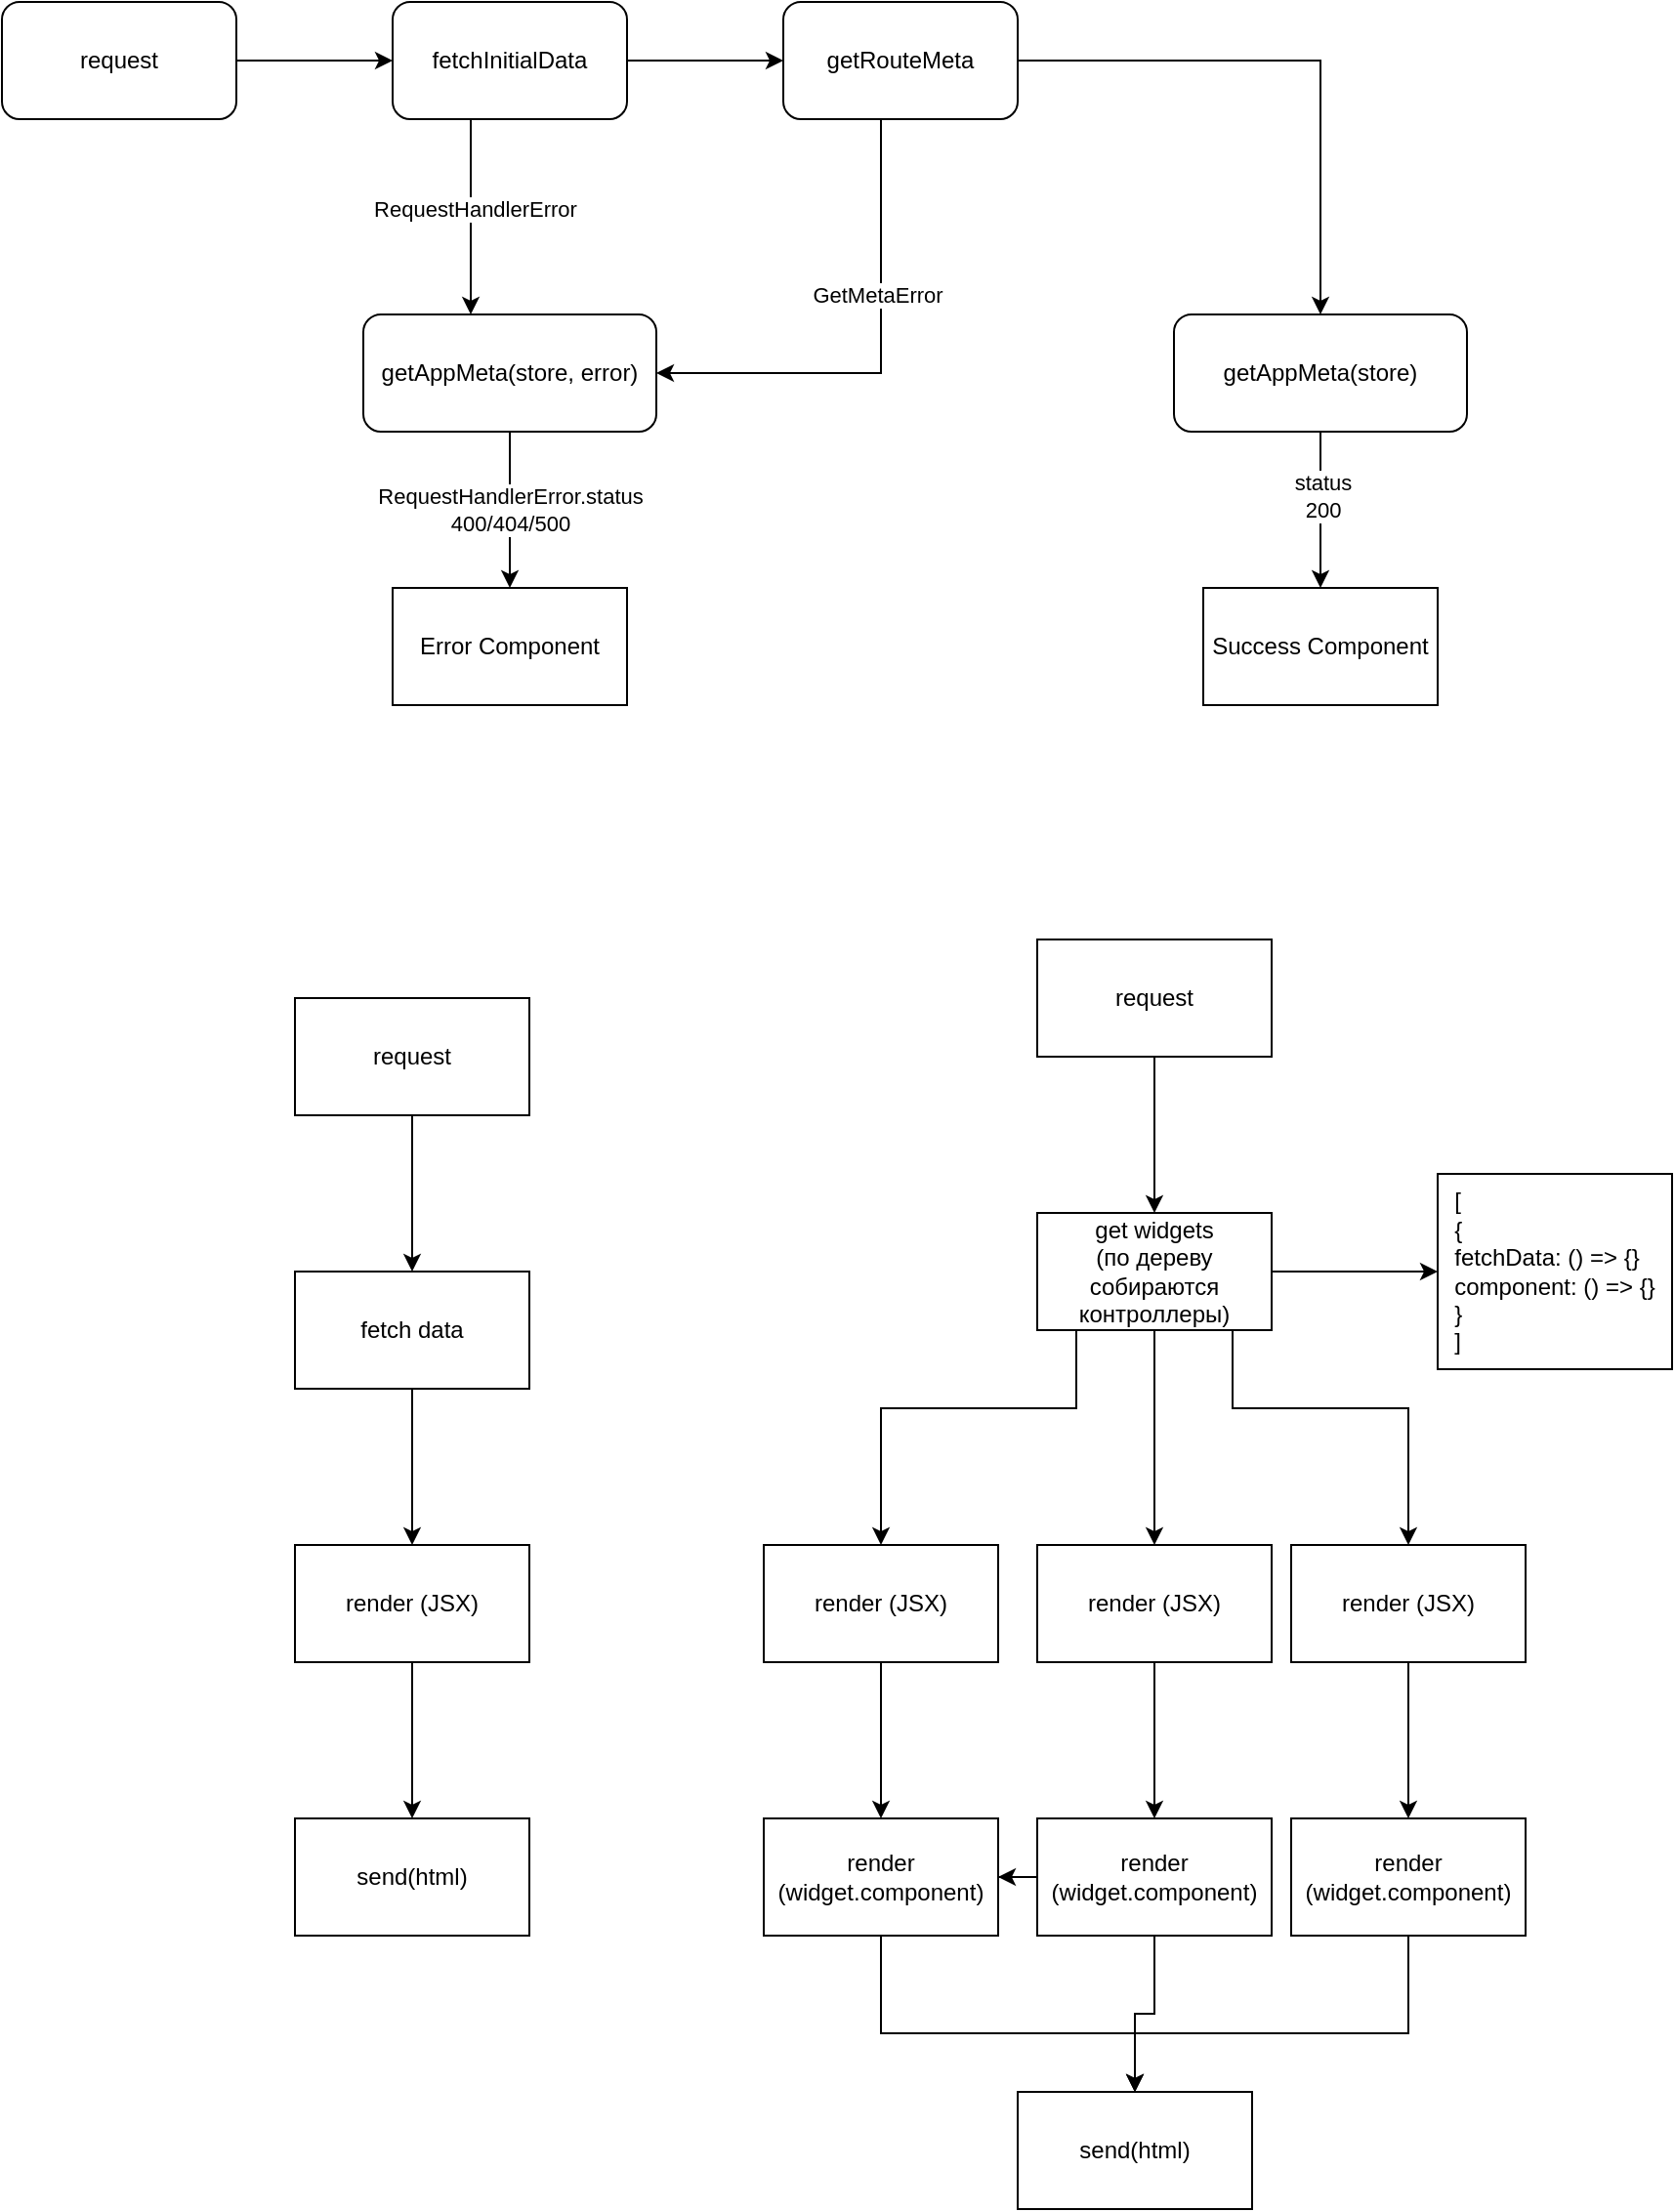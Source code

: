 <mxfile version="20.8.11" type="github"><diagram id="TX-4O-HPPp-Gp5KOa30i" name="Страница 1"><mxGraphModel dx="2448" dy="1229" grid="1" gridSize="10" guides="1" tooltips="1" connect="1" arrows="1" fold="1" page="1" pageScale="1" pageWidth="827" pageHeight="1169" math="0" shadow="0"><root><mxCell id="0"/><mxCell id="1" parent="0"/><mxCell id="vUdF-ozySGKrn6Ofj-6J-19" value="" style="edgeStyle=orthogonalEdgeStyle;rounded=0;orthogonalLoop=1;jettySize=auto;html=1;" parent="1" source="vUdF-ozySGKrn6Ofj-6J-1" target="vUdF-ozySGKrn6Ofj-6J-18" edge="1"><mxGeometry relative="1" as="geometry"/></mxCell><mxCell id="vUdF-ozySGKrn6Ofj-6J-1" value="request" style="rounded=1;whiteSpace=wrap;html=1;" parent="1" vertex="1"><mxGeometry x="100" y="80" width="120" height="60" as="geometry"/></mxCell><mxCell id="0IPEi7Ju92eTUmT9peIH-2" value="" style="edgeStyle=orthogonalEdgeStyle;rounded=0;orthogonalLoop=1;jettySize=auto;html=1;" parent="1" source="vUdF-ozySGKrn6Ofj-6J-18" target="0IPEi7Ju92eTUmT9peIH-1" edge="1"><mxGeometry relative="1" as="geometry"/></mxCell><mxCell id="0IPEi7Ju92eTUmT9peIH-6" value="" style="edgeStyle=orthogonalEdgeStyle;rounded=0;orthogonalLoop=1;jettySize=auto;html=1;" parent="1" source="vUdF-ozySGKrn6Ofj-6J-18" target="0IPEi7Ju92eTUmT9peIH-5" edge="1"><mxGeometry relative="1" as="geometry"><Array as="points"><mxPoint x="340" y="220"/><mxPoint x="340" y="220"/></Array></mxGeometry></mxCell><mxCell id="0IPEi7Ju92eTUmT9peIH-16" value="RequestHandlerError" style="edgeLabel;html=1;align=center;verticalAlign=middle;resizable=0;points=[];" parent="0IPEi7Ju92eTUmT9peIH-6" vertex="1" connectable="0"><mxGeometry x="-0.087" y="2" relative="1" as="geometry"><mxPoint as="offset"/></mxGeometry></mxCell><mxCell id="vUdF-ozySGKrn6Ofj-6J-18" value="fetchInitialData" style="whiteSpace=wrap;html=1;rounded=1;" parent="1" vertex="1"><mxGeometry x="300" y="80" width="120" height="60" as="geometry"/></mxCell><mxCell id="0IPEi7Ju92eTUmT9peIH-9" value="" style="edgeStyle=orthogonalEdgeStyle;rounded=0;orthogonalLoop=1;jettySize=auto;html=1;" parent="1" source="0IPEi7Ju92eTUmT9peIH-1" target="0IPEi7Ju92eTUmT9peIH-8" edge="1"><mxGeometry relative="1" as="geometry"/></mxCell><mxCell id="0IPEi7Ju92eTUmT9peIH-14" value="" style="edgeStyle=orthogonalEdgeStyle;rounded=0;orthogonalLoop=1;jettySize=auto;html=1;entryX=1;entryY=0.5;entryDx=0;entryDy=0;" parent="1" source="0IPEi7Ju92eTUmT9peIH-1" target="0IPEi7Ju92eTUmT9peIH-5" edge="1"><mxGeometry relative="1" as="geometry"><mxPoint x="560" y="240" as="targetPoint"/><Array as="points"><mxPoint x="550" y="270"/></Array></mxGeometry></mxCell><mxCell id="0IPEi7Ju92eTUmT9peIH-18" value="GetMetaError" style="edgeLabel;html=1;align=center;verticalAlign=middle;resizable=0;points=[];" parent="0IPEi7Ju92eTUmT9peIH-14" vertex="1" connectable="0"><mxGeometry x="-0.005" y="-2" relative="1" as="geometry"><mxPoint y="-32" as="offset"/></mxGeometry></mxCell><mxCell id="0IPEi7Ju92eTUmT9peIH-1" value="getRouteMeta" style="whiteSpace=wrap;html=1;rounded=1;" parent="1" vertex="1"><mxGeometry x="500" y="80" width="120" height="60" as="geometry"/></mxCell><mxCell id="0IPEi7Ju92eTUmT9peIH-15" value="RequestHandlerError.status&lt;br&gt;400/404/500" style="edgeStyle=orthogonalEdgeStyle;rounded=0;orthogonalLoop=1;jettySize=auto;html=1;" parent="1" source="0IPEi7Ju92eTUmT9peIH-5" target="0IPEi7Ju92eTUmT9peIH-11" edge="1"><mxGeometry relative="1" as="geometry"><mxPoint as="offset"/></mxGeometry></mxCell><mxCell id="0IPEi7Ju92eTUmT9peIH-5" value="getAppMeta(store, error)" style="whiteSpace=wrap;html=1;rounded=1;" parent="1" vertex="1"><mxGeometry x="285" y="240" width="150" height="60" as="geometry"/></mxCell><mxCell id="0IPEi7Ju92eTUmT9peIH-12" style="edgeStyle=orthogonalEdgeStyle;rounded=0;orthogonalLoop=1;jettySize=auto;html=1;" parent="1" source="0IPEi7Ju92eTUmT9peIH-8" target="0IPEi7Ju92eTUmT9peIH-10" edge="1"><mxGeometry relative="1" as="geometry"/></mxCell><mxCell id="0IPEi7Ju92eTUmT9peIH-17" value="status&lt;br&gt;200" style="edgeLabel;html=1;align=center;verticalAlign=middle;resizable=0;points=[];" parent="0IPEi7Ju92eTUmT9peIH-12" vertex="1" connectable="0"><mxGeometry x="-0.191" y="1" relative="1" as="geometry"><mxPoint as="offset"/></mxGeometry></mxCell><mxCell id="0IPEi7Ju92eTUmT9peIH-8" value="getAppMeta(store)" style="whiteSpace=wrap;html=1;rounded=1;" parent="1" vertex="1"><mxGeometry x="700" y="240" width="150" height="60" as="geometry"/></mxCell><mxCell id="0IPEi7Ju92eTUmT9peIH-10" value="Success Component" style="rounded=0;whiteSpace=wrap;html=1;" parent="1" vertex="1"><mxGeometry x="715" y="380" width="120" height="60" as="geometry"/></mxCell><mxCell id="0IPEi7Ju92eTUmT9peIH-11" value="Error Component" style="rounded=0;whiteSpace=wrap;html=1;" parent="1" vertex="1"><mxGeometry x="300" y="380" width="120" height="60" as="geometry"/></mxCell><mxCell id="0IPEi7Ju92eTUmT9peIH-25" value="" style="edgeStyle=orthogonalEdgeStyle;rounded=0;orthogonalLoop=1;jettySize=auto;html=1;" parent="1" source="0IPEi7Ju92eTUmT9peIH-23" target="0IPEi7Ju92eTUmT9peIH-24" edge="1"><mxGeometry relative="1" as="geometry"/></mxCell><mxCell id="0IPEi7Ju92eTUmT9peIH-23" value="request" style="rounded=0;whiteSpace=wrap;html=1;" parent="1" vertex="1"><mxGeometry x="250" y="590" width="120" height="60" as="geometry"/></mxCell><mxCell id="0IPEi7Ju92eTUmT9peIH-28" value="" style="edgeStyle=orthogonalEdgeStyle;rounded=0;orthogonalLoop=1;jettySize=auto;html=1;" parent="1" source="0IPEi7Ju92eTUmT9peIH-24" target="0IPEi7Ju92eTUmT9peIH-27" edge="1"><mxGeometry relative="1" as="geometry"/></mxCell><mxCell id="0IPEi7Ju92eTUmT9peIH-24" value="fetch data" style="rounded=0;whiteSpace=wrap;html=1;" parent="1" vertex="1"><mxGeometry x="250" y="730" width="120" height="60" as="geometry"/></mxCell><mxCell id="0IPEi7Ju92eTUmT9peIH-31" value="" style="edgeStyle=orthogonalEdgeStyle;rounded=0;orthogonalLoop=1;jettySize=auto;html=1;" parent="1" source="0IPEi7Ju92eTUmT9peIH-27" target="0IPEi7Ju92eTUmT9peIH-30" edge="1"><mxGeometry relative="1" as="geometry"/></mxCell><mxCell id="0IPEi7Ju92eTUmT9peIH-27" value="render (JSX)" style="whiteSpace=wrap;html=1;rounded=0;" parent="1" vertex="1"><mxGeometry x="250" y="870" width="120" height="60" as="geometry"/></mxCell><mxCell id="0IPEi7Ju92eTUmT9peIH-30" value="send(html)" style="whiteSpace=wrap;html=1;rounded=0;" parent="1" vertex="1"><mxGeometry x="250" y="1010" width="120" height="60" as="geometry"/></mxCell><mxCell id="0IPEi7Ju92eTUmT9peIH-32" value="" style="edgeStyle=orthogonalEdgeStyle;rounded=0;orthogonalLoop=1;jettySize=auto;html=1;" parent="1" source="0IPEi7Ju92eTUmT9peIH-33" target="0IPEi7Ju92eTUmT9peIH-35" edge="1"><mxGeometry relative="1" as="geometry"/></mxCell><mxCell id="0IPEi7Ju92eTUmT9peIH-33" value="request" style="rounded=0;whiteSpace=wrap;html=1;" parent="1" vertex="1"><mxGeometry x="630" y="560" width="120" height="60" as="geometry"/></mxCell><mxCell id="0IPEi7Ju92eTUmT9peIH-34" value="" style="edgeStyle=orthogonalEdgeStyle;rounded=0;orthogonalLoop=1;jettySize=auto;html=1;" parent="1" source="0IPEi7Ju92eTUmT9peIH-35" target="0IPEi7Ju92eTUmT9peIH-37" edge="1"><mxGeometry relative="1" as="geometry"><Array as="points"><mxPoint x="650" y="800"/><mxPoint x="550" y="800"/></Array></mxGeometry></mxCell><mxCell id="0IPEi7Ju92eTUmT9peIH-40" value="" style="edgeStyle=orthogonalEdgeStyle;rounded=0;orthogonalLoop=1;jettySize=auto;html=1;" parent="1" source="0IPEi7Ju92eTUmT9peIH-35" target="0IPEi7Ju92eTUmT9peIH-39" edge="1"><mxGeometry relative="1" as="geometry"/></mxCell><mxCell id="0IPEi7Ju92eTUmT9peIH-47" style="edgeStyle=orthogonalEdgeStyle;rounded=0;orthogonalLoop=1;jettySize=auto;html=1;" parent="1" source="0IPEi7Ju92eTUmT9peIH-35" target="0IPEi7Ju92eTUmT9peIH-41" edge="1"><mxGeometry relative="1" as="geometry"/></mxCell><mxCell id="0IPEi7Ju92eTUmT9peIH-48" style="edgeStyle=orthogonalEdgeStyle;rounded=0;orthogonalLoop=1;jettySize=auto;html=1;" parent="1" source="0IPEi7Ju92eTUmT9peIH-35" target="0IPEi7Ju92eTUmT9peIH-42" edge="1"><mxGeometry relative="1" as="geometry"><Array as="points"><mxPoint x="730" y="800"/><mxPoint x="820" y="800"/></Array></mxGeometry></mxCell><mxCell id="0IPEi7Ju92eTUmT9peIH-35" value="get widgets&lt;br&gt;(по дереву собираются контроллеры)" style="rounded=0;whiteSpace=wrap;html=1;" parent="1" vertex="1"><mxGeometry x="630" y="700" width="120" height="60" as="geometry"/></mxCell><mxCell id="0IPEi7Ju92eTUmT9peIH-36" value="" style="edgeStyle=orthogonalEdgeStyle;rounded=0;orthogonalLoop=1;jettySize=auto;html=1;" parent="1" source="0IPEi7Ju92eTUmT9peIH-37" target="0IPEi7Ju92eTUmT9peIH-38" edge="1"><mxGeometry relative="1" as="geometry"/></mxCell><mxCell id="0IPEi7Ju92eTUmT9peIH-37" value="render (JSX)" style="whiteSpace=wrap;html=1;rounded=0;" parent="1" vertex="1"><mxGeometry x="490" y="870" width="120" height="60" as="geometry"/></mxCell><mxCell id="0IPEi7Ju92eTUmT9peIH-50" value="" style="edgeStyle=orthogonalEdgeStyle;rounded=0;orthogonalLoop=1;jettySize=auto;html=1;" parent="1" source="0IPEi7Ju92eTUmT9peIH-38" target="0IPEi7Ju92eTUmT9peIH-49" edge="1"><mxGeometry relative="1" as="geometry"><Array as="points"><mxPoint x="550" y="1120"/><mxPoint x="680" y="1120"/></Array></mxGeometry></mxCell><mxCell id="0IPEi7Ju92eTUmT9peIH-38" value="render (widget.component)" style="whiteSpace=wrap;html=1;rounded=0;" parent="1" vertex="1"><mxGeometry x="490" y="1010" width="120" height="60" as="geometry"/></mxCell><mxCell id="0IPEi7Ju92eTUmT9peIH-39" value="&lt;div style=&quot;text-align: left;&quot;&gt;&lt;span style=&quot;background-color: initial;&quot;&gt;[&lt;/span&gt;&lt;/div&gt;&lt;div style=&quot;text-align: left;&quot;&gt;&lt;span style=&quot;background-color: initial;&quot;&gt;{&lt;/span&gt;&lt;/div&gt;&lt;div style=&quot;text-align: left;&quot;&gt;&lt;span style=&quot;background-color: initial;&quot;&gt;fetchData: () =&amp;gt; {}&lt;/span&gt;&lt;/div&gt;&lt;div style=&quot;text-align: left;&quot;&gt;&lt;span style=&quot;background-color: initial;&quot;&gt;component: () =&amp;gt; {}&lt;/span&gt;&lt;/div&gt;&lt;div style=&quot;text-align: left;&quot;&gt;&lt;span style=&quot;background-color: initial;&quot;&gt;}&lt;/span&gt;&lt;/div&gt;&lt;div style=&quot;text-align: left;&quot;&gt;&lt;span style=&quot;background-color: initial;&quot;&gt;]&lt;/span&gt;&lt;/div&gt;" style="whiteSpace=wrap;html=1;rounded=0;" parent="1" vertex="1"><mxGeometry x="835" y="680" width="120" height="100" as="geometry"/></mxCell><mxCell id="0IPEi7Ju92eTUmT9peIH-45" style="edgeStyle=orthogonalEdgeStyle;rounded=0;orthogonalLoop=1;jettySize=auto;html=1;" parent="1" source="0IPEi7Ju92eTUmT9peIH-41" target="0IPEi7Ju92eTUmT9peIH-43" edge="1"><mxGeometry relative="1" as="geometry"/></mxCell><mxCell id="0IPEi7Ju92eTUmT9peIH-41" value="render (JSX)" style="whiteSpace=wrap;html=1;rounded=0;" parent="1" vertex="1"><mxGeometry x="630" y="870" width="120" height="60" as="geometry"/></mxCell><mxCell id="0IPEi7Ju92eTUmT9peIH-46" style="edgeStyle=orthogonalEdgeStyle;rounded=0;orthogonalLoop=1;jettySize=auto;html=1;" parent="1" source="0IPEi7Ju92eTUmT9peIH-42" target="0IPEi7Ju92eTUmT9peIH-44" edge="1"><mxGeometry relative="1" as="geometry"/></mxCell><mxCell id="0IPEi7Ju92eTUmT9peIH-42" value="render (JSX)" style="whiteSpace=wrap;html=1;rounded=0;" parent="1" vertex="1"><mxGeometry x="760" y="870" width="120" height="60" as="geometry"/></mxCell><mxCell id="0IPEi7Ju92eTUmT9peIH-51" value="" style="edgeStyle=orthogonalEdgeStyle;rounded=0;orthogonalLoop=1;jettySize=auto;html=1;" parent="1" source="0IPEi7Ju92eTUmT9peIH-43" target="0IPEi7Ju92eTUmT9peIH-38" edge="1"><mxGeometry relative="1" as="geometry"/></mxCell><mxCell id="0IPEi7Ju92eTUmT9peIH-52" style="edgeStyle=orthogonalEdgeStyle;rounded=0;orthogonalLoop=1;jettySize=auto;html=1;" parent="1" source="0IPEi7Ju92eTUmT9peIH-43" target="0IPEi7Ju92eTUmT9peIH-49" edge="1"><mxGeometry relative="1" as="geometry"/></mxCell><mxCell id="0IPEi7Ju92eTUmT9peIH-43" value="render (widget.component)" style="whiteSpace=wrap;html=1;rounded=0;" parent="1" vertex="1"><mxGeometry x="630" y="1010" width="120" height="60" as="geometry"/></mxCell><mxCell id="0IPEi7Ju92eTUmT9peIH-53" style="edgeStyle=orthogonalEdgeStyle;rounded=0;orthogonalLoop=1;jettySize=auto;html=1;" parent="1" source="0IPEi7Ju92eTUmT9peIH-44" target="0IPEi7Ju92eTUmT9peIH-49" edge="1"><mxGeometry relative="1" as="geometry"><Array as="points"><mxPoint x="820" y="1120"/><mxPoint x="680" y="1120"/></Array></mxGeometry></mxCell><mxCell id="0IPEi7Ju92eTUmT9peIH-44" value="render (widget.component)" style="whiteSpace=wrap;html=1;rounded=0;" parent="1" vertex="1"><mxGeometry x="760" y="1010" width="120" height="60" as="geometry"/></mxCell><mxCell id="0IPEi7Ju92eTUmT9peIH-49" value="send(html)" style="whiteSpace=wrap;html=1;rounded=0;" parent="1" vertex="1"><mxGeometry x="620" y="1150" width="120" height="60" as="geometry"/></mxCell></root></mxGraphModel></diagram></mxfile>
